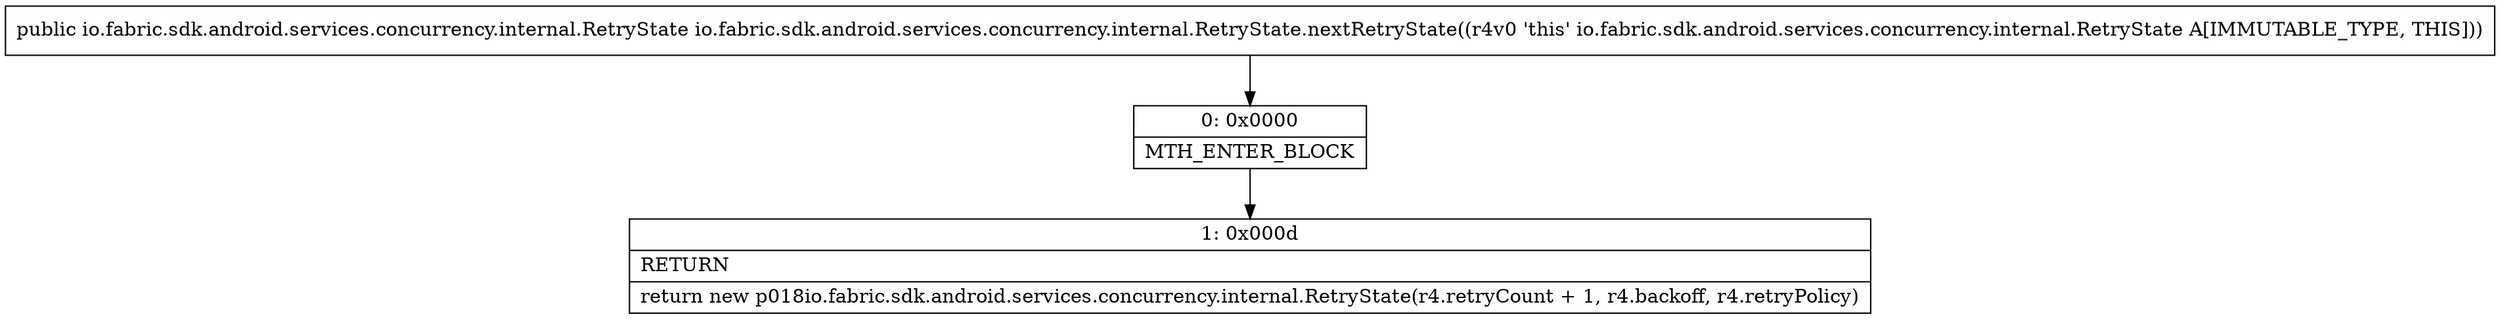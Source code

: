 digraph "CFG forio.fabric.sdk.android.services.concurrency.internal.RetryState.nextRetryState()Lio\/fabric\/sdk\/android\/services\/concurrency\/internal\/RetryState;" {
Node_0 [shape=record,label="{0\:\ 0x0000|MTH_ENTER_BLOCK\l}"];
Node_1 [shape=record,label="{1\:\ 0x000d|RETURN\l|return new p018io.fabric.sdk.android.services.concurrency.internal.RetryState(r4.retryCount + 1, r4.backoff, r4.retryPolicy)\l}"];
MethodNode[shape=record,label="{public io.fabric.sdk.android.services.concurrency.internal.RetryState io.fabric.sdk.android.services.concurrency.internal.RetryState.nextRetryState((r4v0 'this' io.fabric.sdk.android.services.concurrency.internal.RetryState A[IMMUTABLE_TYPE, THIS])) }"];
MethodNode -> Node_0;
Node_0 -> Node_1;
}

